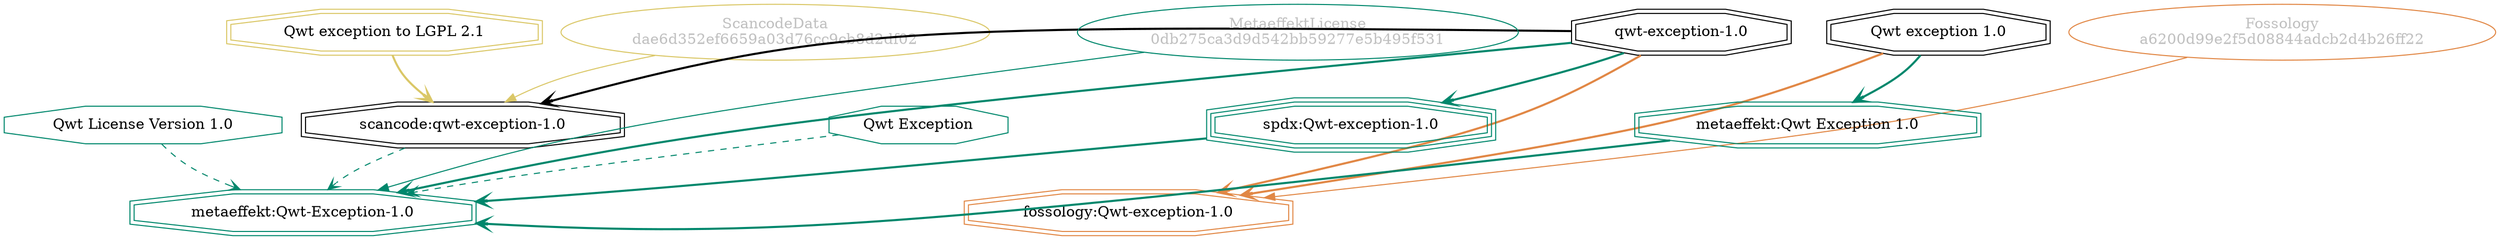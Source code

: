 strict digraph {
    node [shape=box];
    graph [splines=curved];
    22740 [label="ScancodeData\ndae6d352ef6659a03d76cc9cb8d2df02"
          ,fontcolor=gray
          ,color="#dac767"
          ,fillcolor="beige;1"
          ,shape=ellipse];
    22741 [label="scancode:qwt-exception-1.0"
          ,shape=doubleoctagon];
    22742 [label="qwt-exception-1.0"
          ,shape=doubleoctagon];
    22743 [label="Qwt exception to LGPL 2.1"
          ,color="#dac767"
          ,shape=doubleoctagon];
    27610 [label="Fossology\na6200d99e2f5d08844adcb2d4b26ff22"
          ,fontcolor=gray
          ,color="#e18745"
          ,fillcolor="beige;1"
          ,shape=ellipse];
    27611 [label="fossology:Qwt-exception-1.0"
          ,color="#e18745"
          ,shape=doubleoctagon];
    27612 [label="Qwt exception 1.0"
          ,shape=doubleoctagon];
    47621 [label="MetaeffektLicense\n0db275ca3d9d542bb59277e5b495f531"
          ,fontcolor=gray
          ,color="#00876c"
          ,fillcolor="beige;1"
          ,shape=ellipse];
    47622 [label="metaeffekt:Qwt-Exception-1.0"
          ,color="#00876c"
          ,shape=doubleoctagon];
    47623 [label="metaeffekt:Qwt Exception 1.0"
          ,color="#00876c"
          ,shape=doubleoctagon];
    47624 [label="spdx:Qwt-exception-1.0"
          ,color="#00876c"
          ,shape=tripleoctagon];
    47625 [label="Qwt Exception"
          ,color="#00876c"
          ,shape=octagon];
    47626 [label="Qwt License Version 1.0"
          ,color="#00876c"
          ,shape=octagon];
    22740 -> 22741 [weight=0.5
                   ,color="#dac767"];
    22741 -> 47622 [style=dashed
                   ,arrowhead=vee
                   ,weight=0.5
                   ,color="#00876c"];
    22742 -> 22741 [style=bold
                   ,arrowhead=vee
                   ,weight=0.7];
    22742 -> 27611 [style=bold
                   ,arrowhead=vee
                   ,weight=0.7
                   ,color="#e18745"];
    22742 -> 47622 [style=bold
                   ,arrowhead=vee
                   ,weight=0.7
                   ,color="#00876c"];
    22742 -> 47624 [style=bold
                   ,arrowhead=vee
                   ,weight=0.7
                   ,color="#00876c"];
    22743 -> 22741 [style=bold
                   ,arrowhead=vee
                   ,weight=0.7
                   ,color="#dac767"];
    27610 -> 27611 [weight=0.5
                   ,color="#e18745"];
    27612 -> 27611 [style=bold
                   ,arrowhead=vee
                   ,weight=0.7
                   ,color="#e18745"];
    27612 -> 47623 [style=bold
                   ,arrowhead=vee
                   ,weight=0.7
                   ,color="#00876c"];
    47621 -> 47622 [weight=0.5
                   ,color="#00876c"];
    47623 -> 47622 [style=bold
                   ,arrowhead=vee
                   ,weight=0.7
                   ,color="#00876c"];
    47624 -> 47622 [style=bold
                   ,arrowhead=vee
                   ,weight=0.7
                   ,color="#00876c"];
    47625 -> 47622 [style=dashed
                   ,arrowhead=vee
                   ,weight=0.5
                   ,color="#00876c"];
    47626 -> 47622 [style=dashed
                   ,arrowhead=vee
                   ,weight=0.5
                   ,color="#00876c"];
}

